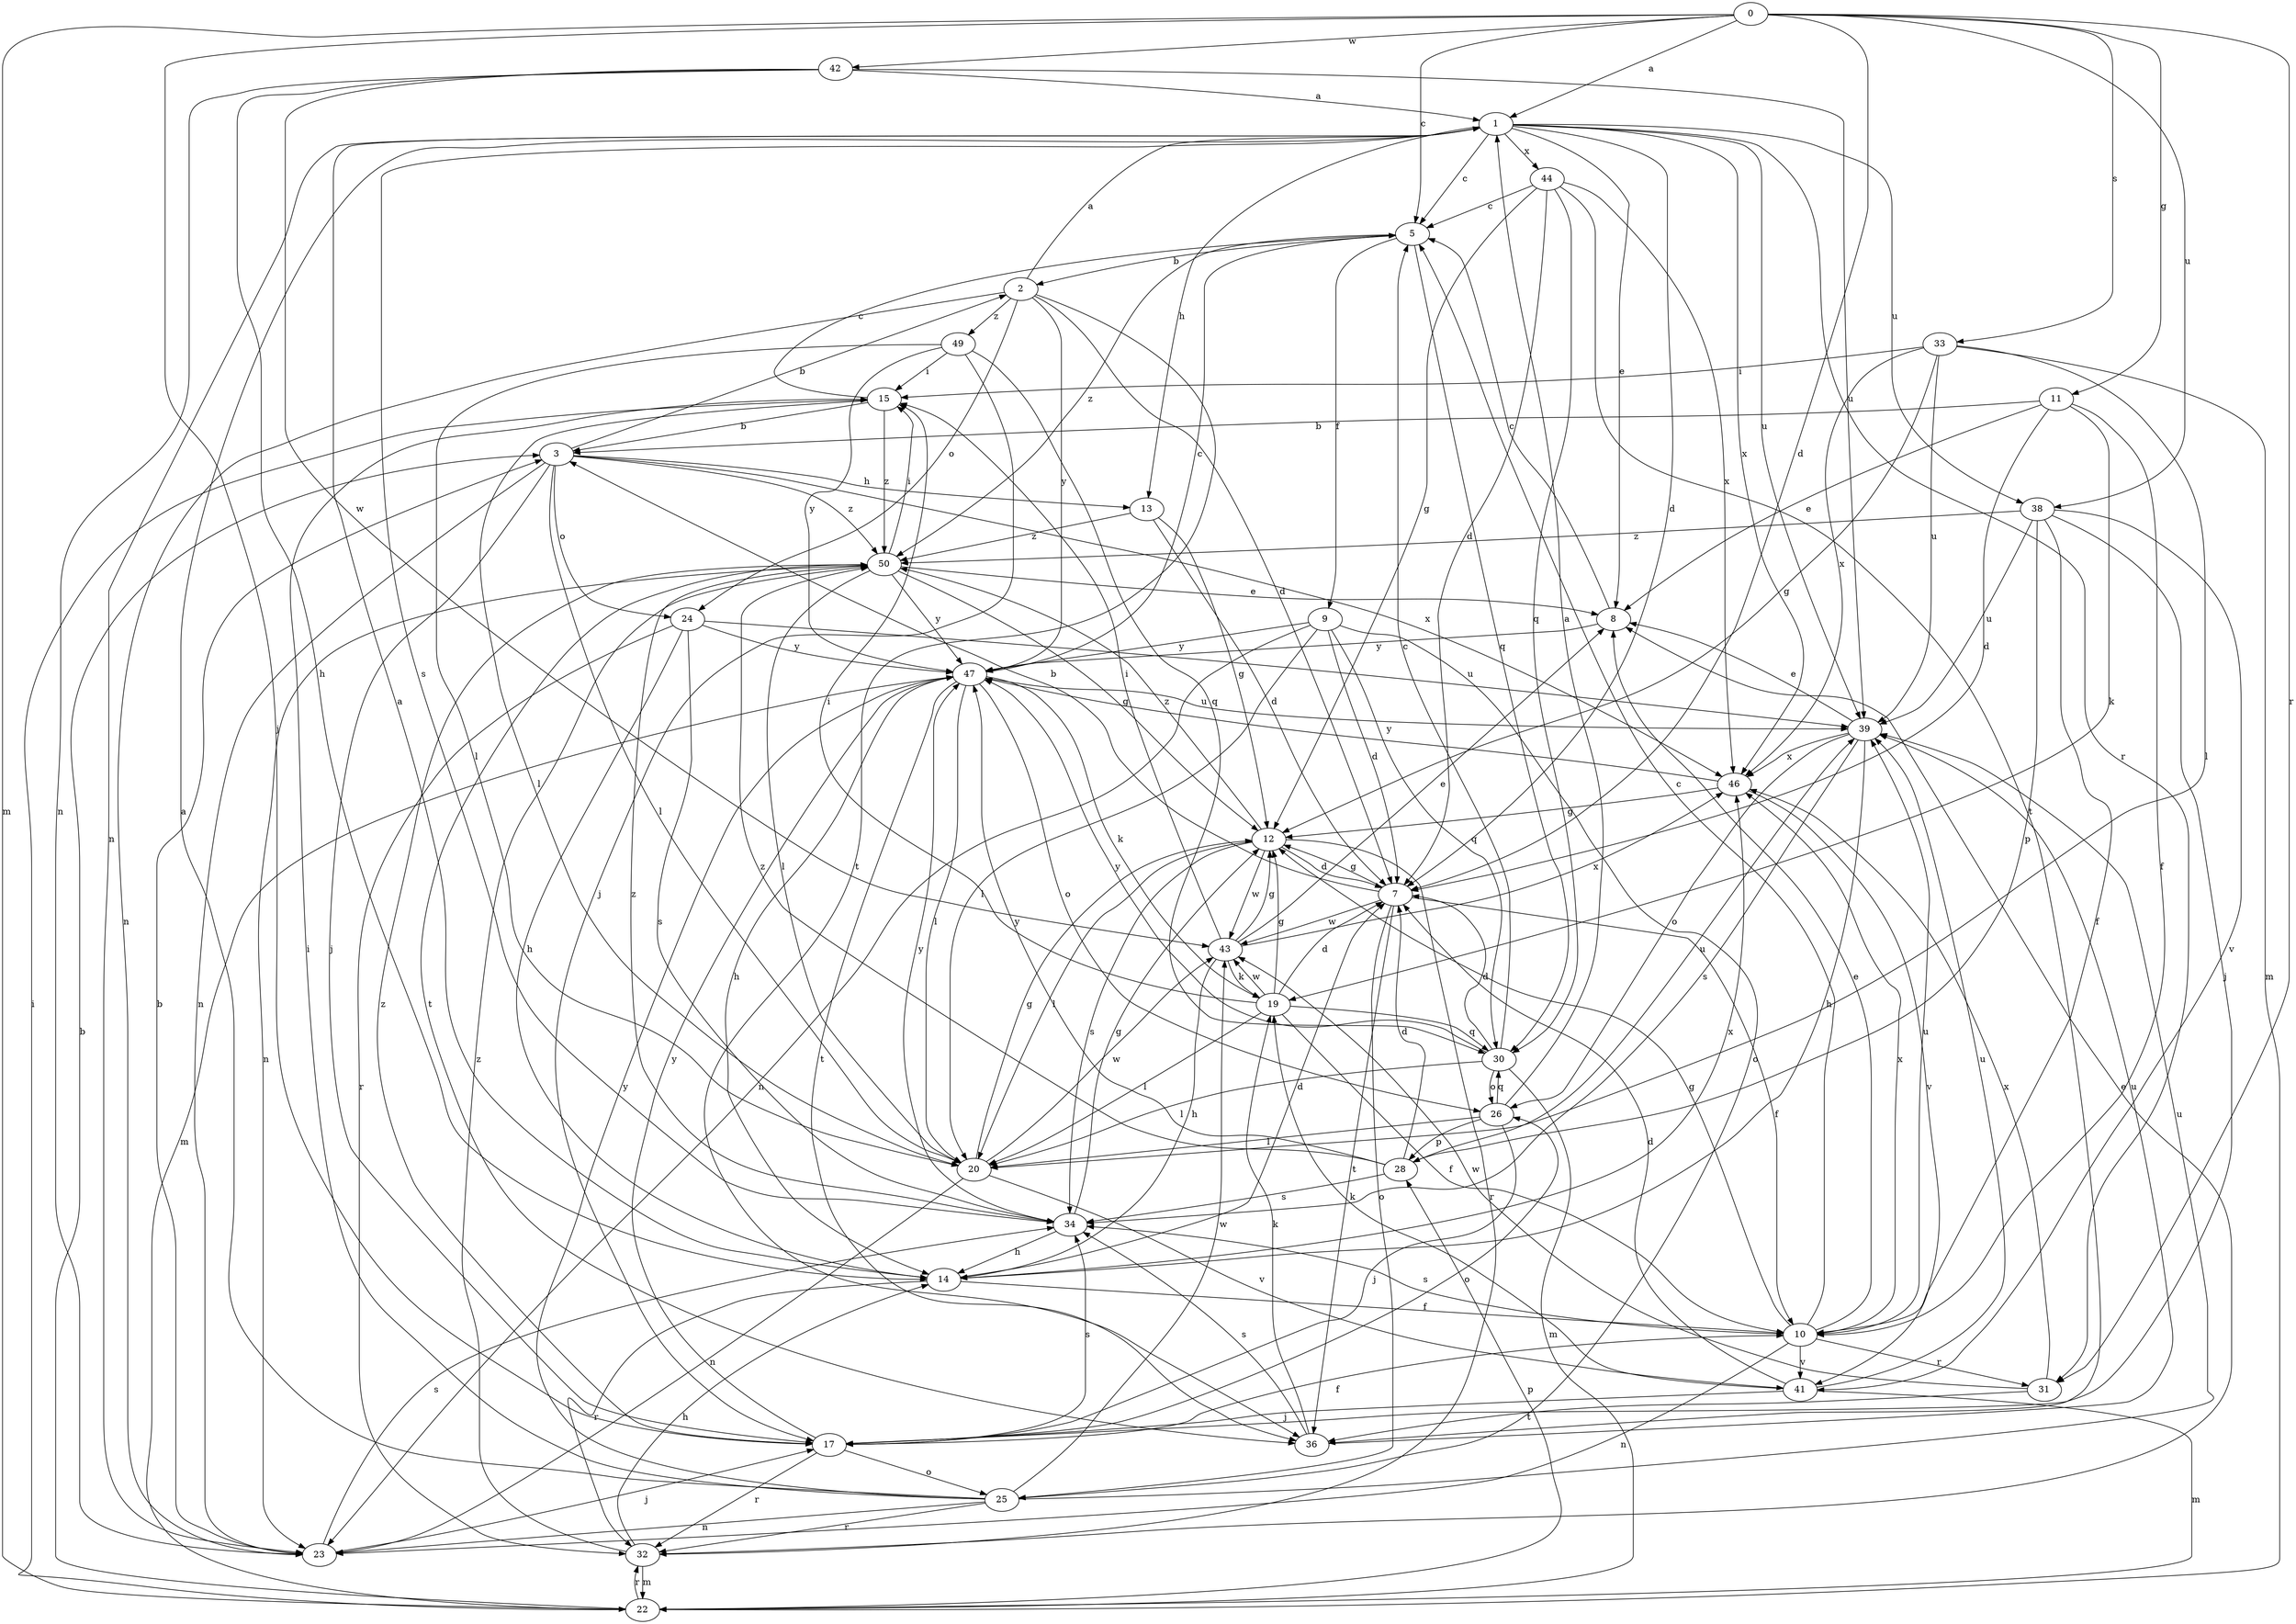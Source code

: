 strict digraph  {
0;
1;
2;
3;
5;
7;
8;
9;
10;
11;
12;
13;
14;
15;
17;
19;
20;
22;
23;
24;
25;
26;
28;
30;
31;
32;
33;
34;
36;
38;
39;
41;
42;
43;
44;
46;
47;
49;
50;
0 -> 1  [label=a];
0 -> 5  [label=c];
0 -> 7  [label=d];
0 -> 11  [label=g];
0 -> 17  [label=j];
0 -> 22  [label=m];
0 -> 31  [label=r];
0 -> 33  [label=s];
0 -> 38  [label=u];
0 -> 42  [label=w];
1 -> 5  [label=c];
1 -> 7  [label=d];
1 -> 8  [label=e];
1 -> 13  [label=h];
1 -> 23  [label=n];
1 -> 31  [label=r];
1 -> 34  [label=s];
1 -> 38  [label=u];
1 -> 39  [label=u];
1 -> 44  [label=x];
1 -> 46  [label=x];
2 -> 1  [label=a];
2 -> 7  [label=d];
2 -> 23  [label=n];
2 -> 24  [label=o];
2 -> 36  [label=t];
2 -> 47  [label=y];
2 -> 49  [label=z];
3 -> 2  [label=b];
3 -> 13  [label=h];
3 -> 17  [label=j];
3 -> 20  [label=l];
3 -> 23  [label=n];
3 -> 24  [label=o];
3 -> 46  [label=x];
3 -> 50  [label=z];
5 -> 2  [label=b];
5 -> 9  [label=f];
5 -> 30  [label=q];
5 -> 50  [label=z];
7 -> 3  [label=b];
7 -> 10  [label=f];
7 -> 12  [label=g];
7 -> 25  [label=o];
7 -> 36  [label=t];
7 -> 43  [label=w];
8 -> 5  [label=c];
8 -> 47  [label=y];
9 -> 7  [label=d];
9 -> 20  [label=l];
9 -> 23  [label=n];
9 -> 25  [label=o];
9 -> 30  [label=q];
9 -> 47  [label=y];
10 -> 5  [label=c];
10 -> 8  [label=e];
10 -> 12  [label=g];
10 -> 23  [label=n];
10 -> 31  [label=r];
10 -> 34  [label=s];
10 -> 39  [label=u];
10 -> 41  [label=v];
10 -> 46  [label=x];
11 -> 3  [label=b];
11 -> 7  [label=d];
11 -> 8  [label=e];
11 -> 10  [label=f];
11 -> 19  [label=k];
12 -> 7  [label=d];
12 -> 20  [label=l];
12 -> 32  [label=r];
12 -> 34  [label=s];
12 -> 43  [label=w];
12 -> 50  [label=z];
13 -> 7  [label=d];
13 -> 12  [label=g];
13 -> 50  [label=z];
14 -> 1  [label=a];
14 -> 7  [label=d];
14 -> 10  [label=f];
14 -> 32  [label=r];
14 -> 46  [label=x];
15 -> 3  [label=b];
15 -> 5  [label=c];
15 -> 20  [label=l];
15 -> 50  [label=z];
17 -> 10  [label=f];
17 -> 25  [label=o];
17 -> 26  [label=o];
17 -> 32  [label=r];
17 -> 34  [label=s];
17 -> 47  [label=y];
17 -> 50  [label=z];
19 -> 7  [label=d];
19 -> 10  [label=f];
19 -> 12  [label=g];
19 -> 15  [label=i];
19 -> 20  [label=l];
19 -> 30  [label=q];
19 -> 43  [label=w];
20 -> 12  [label=g];
20 -> 23  [label=n];
20 -> 41  [label=v];
20 -> 43  [label=w];
22 -> 3  [label=b];
22 -> 15  [label=i];
22 -> 28  [label=p];
22 -> 32  [label=r];
23 -> 3  [label=b];
23 -> 17  [label=j];
23 -> 34  [label=s];
24 -> 14  [label=h];
24 -> 32  [label=r];
24 -> 34  [label=s];
24 -> 39  [label=u];
24 -> 47  [label=y];
25 -> 1  [label=a];
25 -> 15  [label=i];
25 -> 23  [label=n];
25 -> 32  [label=r];
25 -> 39  [label=u];
25 -> 43  [label=w];
25 -> 47  [label=y];
26 -> 1  [label=a];
26 -> 17  [label=j];
26 -> 20  [label=l];
26 -> 28  [label=p];
26 -> 30  [label=q];
28 -> 7  [label=d];
28 -> 34  [label=s];
28 -> 39  [label=u];
28 -> 47  [label=y];
28 -> 50  [label=z];
30 -> 5  [label=c];
30 -> 7  [label=d];
30 -> 20  [label=l];
30 -> 22  [label=m];
30 -> 26  [label=o];
30 -> 47  [label=y];
31 -> 36  [label=t];
31 -> 43  [label=w];
31 -> 46  [label=x];
32 -> 8  [label=e];
32 -> 14  [label=h];
32 -> 22  [label=m];
32 -> 50  [label=z];
33 -> 12  [label=g];
33 -> 15  [label=i];
33 -> 20  [label=l];
33 -> 22  [label=m];
33 -> 39  [label=u];
33 -> 46  [label=x];
34 -> 12  [label=g];
34 -> 14  [label=h];
34 -> 47  [label=y];
34 -> 50  [label=z];
36 -> 19  [label=k];
36 -> 34  [label=s];
36 -> 39  [label=u];
38 -> 10  [label=f];
38 -> 17  [label=j];
38 -> 28  [label=p];
38 -> 39  [label=u];
38 -> 41  [label=v];
38 -> 50  [label=z];
39 -> 8  [label=e];
39 -> 14  [label=h];
39 -> 26  [label=o];
39 -> 34  [label=s];
39 -> 46  [label=x];
41 -> 7  [label=d];
41 -> 17  [label=j];
41 -> 19  [label=k];
41 -> 22  [label=m];
41 -> 39  [label=u];
42 -> 1  [label=a];
42 -> 14  [label=h];
42 -> 23  [label=n];
42 -> 39  [label=u];
42 -> 43  [label=w];
43 -> 8  [label=e];
43 -> 12  [label=g];
43 -> 14  [label=h];
43 -> 15  [label=i];
43 -> 19  [label=k];
43 -> 46  [label=x];
44 -> 5  [label=c];
44 -> 7  [label=d];
44 -> 12  [label=g];
44 -> 30  [label=q];
44 -> 36  [label=t];
44 -> 46  [label=x];
46 -> 12  [label=g];
46 -> 41  [label=v];
46 -> 47  [label=y];
47 -> 5  [label=c];
47 -> 14  [label=h];
47 -> 19  [label=k];
47 -> 20  [label=l];
47 -> 22  [label=m];
47 -> 26  [label=o];
47 -> 36  [label=t];
47 -> 39  [label=u];
49 -> 15  [label=i];
49 -> 17  [label=j];
49 -> 20  [label=l];
49 -> 30  [label=q];
49 -> 47  [label=y];
50 -> 8  [label=e];
50 -> 12  [label=g];
50 -> 15  [label=i];
50 -> 20  [label=l];
50 -> 23  [label=n];
50 -> 36  [label=t];
50 -> 47  [label=y];
}
